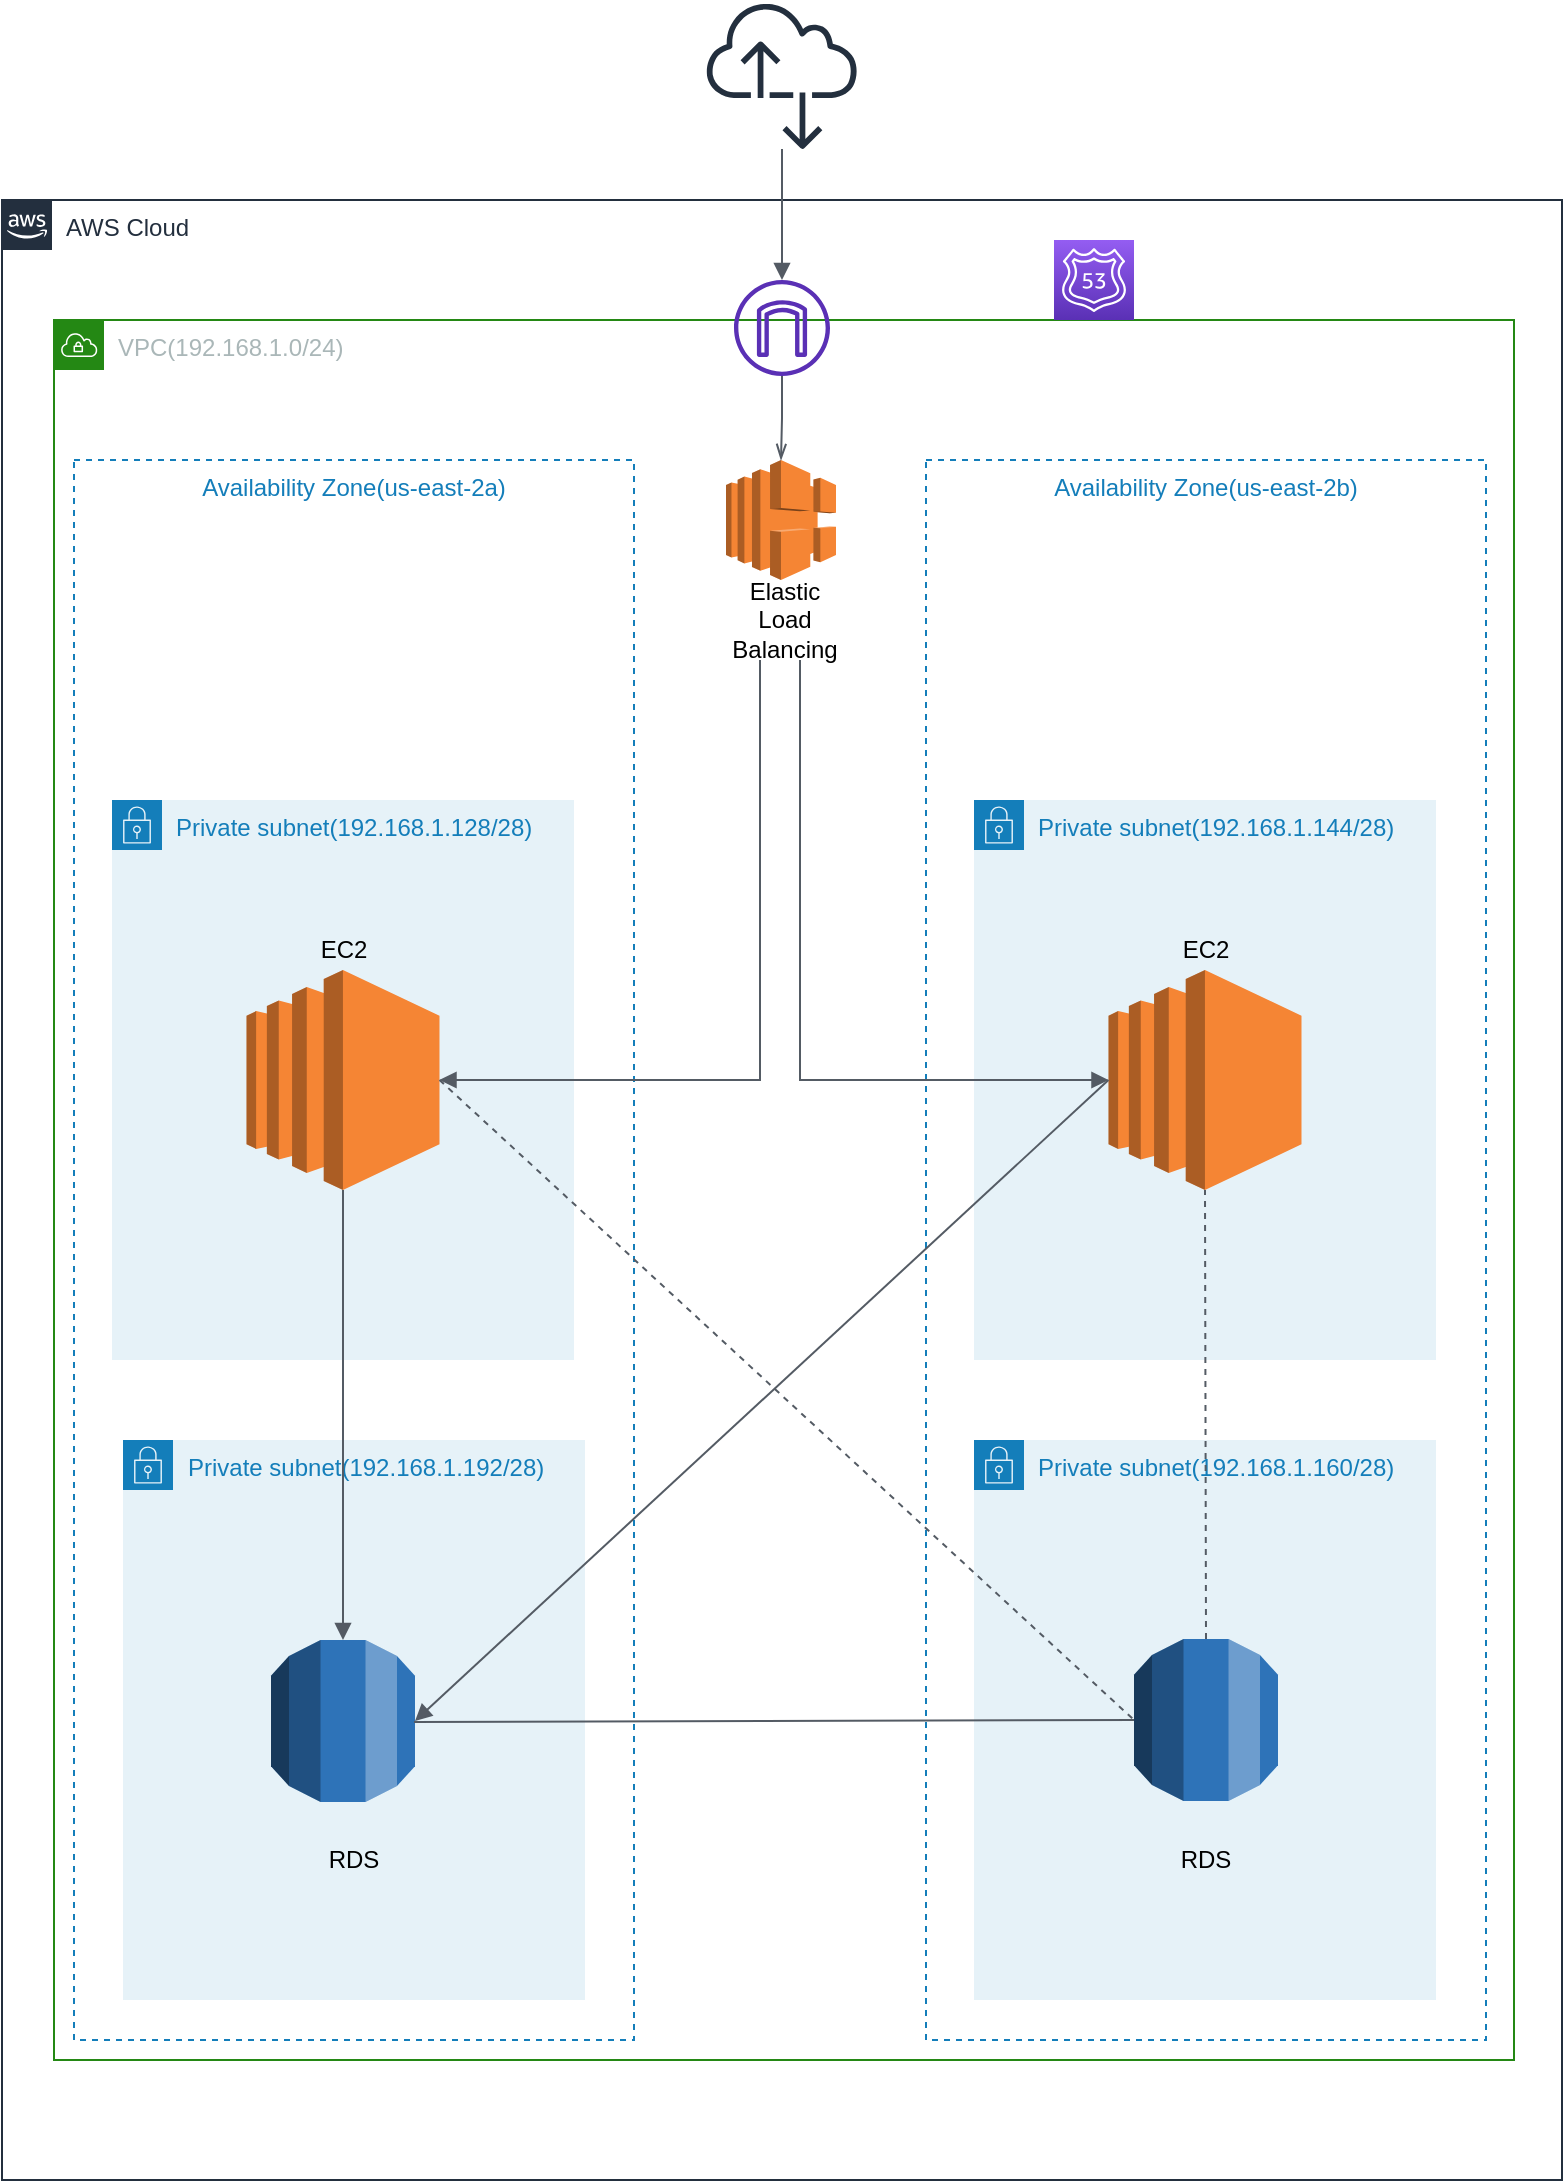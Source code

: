 <mxfile version="14.8.0" type="device"><diagram id="gbpqkwAbvUHnv_VLMrkn" name="Page-1"><mxGraphModel dx="2031" dy="1089" grid="1" gridSize="10" guides="1" tooltips="1" connect="1" arrows="1" fold="1" page="1" pageScale="1" pageWidth="827" pageHeight="1169" math="0" shadow="0"><root><mxCell id="0"/><mxCell id="1" parent="0"/><mxCell id="nkQ2sayBfMcudFu77epY-1" value="AWS Cloud" style="points=[[0,0],[0.25,0],[0.5,0],[0.75,0],[1,0],[1,0.25],[1,0.5],[1,0.75],[1,1],[0.75,1],[0.5,1],[0.25,1],[0,1],[0,0.75],[0,0.5],[0,0.25]];outlineConnect=0;gradientColor=none;html=1;whiteSpace=wrap;fontSize=12;fontStyle=0;shape=mxgraph.aws4.group;grIcon=mxgraph.aws4.group_aws_cloud_alt;strokeColor=#232F3E;fillColor=none;verticalAlign=top;align=left;spacingLeft=30;fontColor=#232F3E;dashed=0;" parent="1" vertex="1"><mxGeometry x="24" y="130" width="780" height="990" as="geometry"/></mxCell><mxCell id="nkQ2sayBfMcudFu77epY-2" value="VPC(192.168.1.0/24)" style="points=[[0,0],[0.25,0],[0.5,0],[0.75,0],[1,0],[1,0.25],[1,0.5],[1,0.75],[1,1],[0.75,1],[0.5,1],[0.25,1],[0,1],[0,0.75],[0,0.5],[0,0.25]];outlineConnect=0;gradientColor=none;html=1;whiteSpace=wrap;fontSize=12;fontStyle=0;shape=mxgraph.aws4.group;grIcon=mxgraph.aws4.group_vpc;strokeColor=#248814;fillColor=none;verticalAlign=top;align=left;spacingLeft=30;fontColor=#AAB7B8;dashed=0;" parent="1" vertex="1"><mxGeometry x="50" y="190" width="730" height="870" as="geometry"/></mxCell><mxCell id="nkQ2sayBfMcudFu77epY-4" value="Private subnet(192.168.1.192/28)" style="points=[[0,0],[0.25,0],[0.5,0],[0.75,0],[1,0],[1,0.25],[1,0.5],[1,0.75],[1,1],[0.75,1],[0.5,1],[0.25,1],[0,1],[0,0.75],[0,0.5],[0,0.25]];outlineConnect=0;gradientColor=none;html=1;whiteSpace=wrap;fontSize=12;fontStyle=0;shape=mxgraph.aws4.group;grIcon=mxgraph.aws4.group_security_group;grStroke=0;strokeColor=#147EBA;fillColor=#E6F2F8;verticalAlign=top;align=left;spacingLeft=30;fontColor=#147EBA;dashed=0;" parent="1" vertex="1"><mxGeometry x="84.5" y="750" width="231" height="280" as="geometry"/></mxCell><mxCell id="nkQ2sayBfMcudFu77epY-7" value="Private subnet(192.168.1.160/28)" style="points=[[0,0],[0.25,0],[0.5,0],[0.75,0],[1,0],[1,0.25],[1,0.5],[1,0.75],[1,1],[0.75,1],[0.5,1],[0.25,1],[0,1],[0,0.75],[0,0.5],[0,0.25]];outlineConnect=0;gradientColor=none;html=1;whiteSpace=wrap;fontSize=12;fontStyle=0;shape=mxgraph.aws4.group;grIcon=mxgraph.aws4.group_security_group;grStroke=0;strokeColor=#147EBA;fillColor=#E6F2F8;verticalAlign=top;align=left;spacingLeft=30;fontColor=#147EBA;dashed=0;" parent="1" vertex="1"><mxGeometry x="510" y="750" width="231" height="280" as="geometry"/></mxCell><mxCell id="nkQ2sayBfMcudFu77epY-12" value="" style="outlineConnect=0;fontColor=#232F3E;gradientColor=none;fillColor=#5A30B5;strokeColor=none;dashed=0;verticalLabelPosition=bottom;verticalAlign=top;align=center;html=1;fontSize=12;fontStyle=0;aspect=fixed;pointerEvents=1;shape=mxgraph.aws4.internet_gateway;" parent="1" vertex="1"><mxGeometry x="390" y="170" width="48" height="48" as="geometry"/></mxCell><mxCell id="nkQ2sayBfMcudFu77epY-14" value="" style="points=[[0,0,0],[0.25,0,0],[0.5,0,0],[0.75,0,0],[1,0,0],[0,1,0],[0.25,1,0],[0.5,1,0],[0.75,1,0],[1,1,0],[0,0.25,0],[0,0.5,0],[0,0.75,0],[1,0.25,0],[1,0.5,0],[1,0.75,0]];outlineConnect=0;fontColor=#232F3E;gradientColor=#945DF2;gradientDirection=north;fillColor=#5A30B5;strokeColor=#ffffff;dashed=0;verticalLabelPosition=bottom;verticalAlign=top;align=center;html=1;fontSize=12;fontStyle=0;aspect=fixed;shape=mxgraph.aws4.resourceIcon;resIcon=mxgraph.aws4.route_53;" parent="1" vertex="1"><mxGeometry x="550" y="150" width="40" height="40" as="geometry"/></mxCell><mxCell id="nkQ2sayBfMcudFu77epY-16" value="" style="outlineConnect=0;dashed=0;verticalLabelPosition=bottom;verticalAlign=top;align=center;html=1;shape=mxgraph.aws3.rds;fillColor=#2E73B8;gradientColor=none;" parent="1" vertex="1"><mxGeometry x="158.5" y="850" width="72" height="81" as="geometry"/></mxCell><mxCell id="nkQ2sayBfMcudFu77epY-32" value="Availability Zone(us-east-2a)" style="fillColor=none;strokeColor=#147EBA;dashed=1;verticalAlign=top;fontStyle=0;fontColor=#147EBA;" parent="1" vertex="1"><mxGeometry x="60" y="260" width="280" height="790" as="geometry"/></mxCell><mxCell id="nkQ2sayBfMcudFu77epY-29" value="&lt;font style=&quot;vertical-align: inherit&quot;&gt;&lt;font style=&quot;vertical-align: inherit&quot;&gt;RDS&lt;/font&gt;&lt;/font&gt;" style="text;html=1;strokeColor=none;fillColor=none;align=center;verticalAlign=middle;whiteSpace=wrap;rounded=0;" parent="1" vertex="1"><mxGeometry x="180" y="950" width="40" height="20" as="geometry"/></mxCell><mxCell id="nkQ2sayBfMcudFu77epY-33" value="Availability Zone(us-east-2b)" style="fillColor=none;strokeColor=#147EBA;dashed=1;verticalAlign=top;fontStyle=0;fontColor=#147EBA;" parent="1" vertex="1"><mxGeometry x="486" y="260" width="280" height="790" as="geometry"/></mxCell><mxCell id="Ex82j8-Jb8kKwP7UzmPi-4" value="Private subnet(192.168.1.128/28)" style="points=[[0,0],[0.25,0],[0.5,0],[0.75,0],[1,0],[1,0.25],[1,0.5],[1,0.75],[1,1],[0.75,1],[0.5,1],[0.25,1],[0,1],[0,0.75],[0,0.5],[0,0.25]];outlineConnect=0;gradientColor=none;html=1;whiteSpace=wrap;fontSize=12;fontStyle=0;shape=mxgraph.aws4.group;grIcon=mxgraph.aws4.group_security_group;grStroke=0;strokeColor=#147EBA;fillColor=#E6F2F8;verticalAlign=top;align=left;spacingLeft=30;fontColor=#147EBA;dashed=0;" vertex="1" parent="1"><mxGeometry x="79" y="430" width="231" height="280" as="geometry"/></mxCell><mxCell id="nkQ2sayBfMcudFu77epY-28" value="&lt;font style=&quot;vertical-align: inherit&quot;&gt;&lt;font style=&quot;vertical-align: inherit&quot;&gt;EC2&lt;br&gt;&lt;/font&gt;&lt;/font&gt;" style="text;html=1;strokeColor=none;fillColor=none;align=center;verticalAlign=middle;whiteSpace=wrap;rounded=0;" parent="1" vertex="1"><mxGeometry x="174.5" y="495" width="40" height="20" as="geometry"/></mxCell><mxCell id="Ex82j8-Jb8kKwP7UzmPi-3" value="Private subnet(192.168.1.144/28)" style="points=[[0,0],[0.25,0],[0.5,0],[0.75,0],[1,0],[1,0.25],[1,0.5],[1,0.75],[1,1],[0.75,1],[0.5,1],[0.25,1],[0,1],[0,0.75],[0,0.5],[0,0.25]];outlineConnect=0;gradientColor=none;html=1;whiteSpace=wrap;fontSize=12;fontStyle=0;shape=mxgraph.aws4.group;grIcon=mxgraph.aws4.group_security_group;grStroke=0;strokeColor=#147EBA;fillColor=#E6F2F8;verticalAlign=top;align=left;spacingLeft=30;fontColor=#147EBA;dashed=0;" vertex="1" parent="1"><mxGeometry x="510" y="430" width="231" height="280" as="geometry"/></mxCell><mxCell id="nkQ2sayBfMcudFu77epY-15" value="" style="outlineConnect=0;dashed=0;verticalLabelPosition=bottom;verticalAlign=top;align=center;html=1;shape=mxgraph.aws3.ec2;fillColor=#F58534;gradientColor=none;" parent="1" vertex="1"><mxGeometry x="146.25" y="515" width="96.5" height="110" as="geometry"/></mxCell><mxCell id="Ex82j8-Jb8kKwP7UzmPi-6" value="" style="outlineConnect=0;dashed=0;verticalLabelPosition=bottom;verticalAlign=top;align=center;html=1;shape=mxgraph.aws3.ec2;fillColor=#F58534;gradientColor=none;" vertex="1" parent="1"><mxGeometry x="577.25" y="515" width="96.5" height="110" as="geometry"/></mxCell><mxCell id="Ex82j8-Jb8kKwP7UzmPi-7" value="&lt;font style=&quot;vertical-align: inherit&quot;&gt;&lt;font style=&quot;vertical-align: inherit&quot;&gt;EC2&lt;br&gt;&lt;/font&gt;&lt;/font&gt;" style="text;html=1;strokeColor=none;fillColor=none;align=center;verticalAlign=middle;whiteSpace=wrap;rounded=0;" vertex="1" parent="1"><mxGeometry x="606" y="495" width="40" height="20" as="geometry"/></mxCell><mxCell id="Ex82j8-Jb8kKwP7UzmPi-8" value="&lt;font style=&quot;vertical-align: inherit&quot;&gt;&lt;font style=&quot;vertical-align: inherit&quot;&gt;RDS&lt;/font&gt;&lt;/font&gt;" style="text;html=1;strokeColor=none;fillColor=none;align=center;verticalAlign=middle;whiteSpace=wrap;rounded=0;" vertex="1" parent="1"><mxGeometry x="605.5" y="950" width="40" height="20" as="geometry"/></mxCell><mxCell id="Ex82j8-Jb8kKwP7UzmPi-9" value="" style="outlineConnect=0;dashed=0;verticalLabelPosition=bottom;verticalAlign=top;align=center;html=1;shape=mxgraph.aws3.rds;fillColor=#2E73B8;gradientColor=none;" vertex="1" parent="1"><mxGeometry x="590" y="849.5" width="72" height="81" as="geometry"/></mxCell><mxCell id="Ex82j8-Jb8kKwP7UzmPi-10" value="" style="outlineConnect=0;dashed=0;verticalLabelPosition=bottom;verticalAlign=top;align=center;html=1;shape=mxgraph.aws3.elastic_load_balancing;fillColor=#F58534;gradientColor=none;" vertex="1" parent="1"><mxGeometry x="386" y="260" width="55" height="60" as="geometry"/></mxCell><mxCell id="Ex82j8-Jb8kKwP7UzmPi-11" value="" style="edgeStyle=orthogonalEdgeStyle;html=1;endArrow=openThin;elbow=vertical;startArrow=none;endFill=0;strokeColor=#545B64;rounded=0;entryX=0.5;entryY=0;entryDx=0;entryDy=0;entryPerimeter=0;" edge="1" parent="1" source="nkQ2sayBfMcudFu77epY-12" target="Ex82j8-Jb8kKwP7UzmPi-10"><mxGeometry width="100" relative="1" as="geometry"><mxPoint x="290" y="230" as="sourcePoint"/><mxPoint x="390" y="230" as="targetPoint"/></mxGeometry></mxCell><mxCell id="Ex82j8-Jb8kKwP7UzmPi-12" value="" style="edgeStyle=orthogonalEdgeStyle;html=1;endArrow=none;elbow=vertical;startArrow=block;startFill=1;strokeColor=#545B64;rounded=0;exitX=1;exitY=0.5;exitDx=0;exitDy=0;exitPerimeter=0;" edge="1" parent="1" source="nkQ2sayBfMcudFu77epY-15"><mxGeometry width="100" relative="1" as="geometry"><mxPoint x="250" y="570" as="sourcePoint"/><mxPoint x="403" y="360" as="targetPoint"/><Array as="points"><mxPoint x="403" y="570"/></Array></mxGeometry></mxCell><mxCell id="Ex82j8-Jb8kKwP7UzmPi-13" value="" style="edgeStyle=orthogonalEdgeStyle;html=1;endArrow=none;elbow=vertical;startArrow=block;startFill=1;strokeColor=#545B64;rounded=0;exitX=0;exitY=0.5;exitDx=0;exitDy=0;exitPerimeter=0;" edge="1" parent="1" source="Ex82j8-Jb8kKwP7UzmPi-6" target="Ex82j8-Jb8kKwP7UzmPi-19"><mxGeometry width="100" relative="1" as="geometry"><mxPoint x="570.25" y="570.029" as="sourcePoint"/><mxPoint x="423" y="360" as="targetPoint"/><Array as="points"><mxPoint x="423" y="570"/></Array></mxGeometry></mxCell><mxCell id="Ex82j8-Jb8kKwP7UzmPi-14" value="" style="html=1;endArrow=none;elbow=vertical;startArrow=block;startFill=1;strokeColor=#545B64;rounded=0;entryX=0;entryY=0.5;entryDx=0;entryDy=0;entryPerimeter=0;exitX=1;exitY=0.5;exitDx=0;exitDy=0;exitPerimeter=0;" edge="1" parent="1" source="nkQ2sayBfMcudFu77epY-16" target="Ex82j8-Jb8kKwP7UzmPi-6"><mxGeometry width="100" relative="1" as="geometry"><mxPoint x="260" y="720" as="sourcePoint"/><mxPoint x="360" y="720" as="targetPoint"/></mxGeometry></mxCell><mxCell id="Ex82j8-Jb8kKwP7UzmPi-15" value="" style="html=1;endArrow=none;elbow=vertical;startArrow=block;startFill=1;strokeColor=#545B64;rounded=0;exitX=0.5;exitY=0;exitDx=0;exitDy=0;exitPerimeter=0;" edge="1" parent="1" source="nkQ2sayBfMcudFu77epY-16" target="nkQ2sayBfMcudFu77epY-15"><mxGeometry width="100" relative="1" as="geometry"><mxPoint x="260" y="650" as="sourcePoint"/><mxPoint x="360" y="650" as="targetPoint"/></mxGeometry></mxCell><mxCell id="Ex82j8-Jb8kKwP7UzmPi-16" value="" style="endArrow=none;dashed=1;html=1;exitX=1;exitY=0.5;exitDx=0;exitDy=0;exitPerimeter=0;entryX=0;entryY=0.5;entryDx=0;entryDy=0;entryPerimeter=0;strokeColor=#545B64;" edge="1" parent="1" source="nkQ2sayBfMcudFu77epY-15" target="Ex82j8-Jb8kKwP7UzmPi-9"><mxGeometry width="50" height="50" relative="1" as="geometry"><mxPoint x="220" y="570" as="sourcePoint"/><mxPoint x="270" y="520" as="targetPoint"/></mxGeometry></mxCell><mxCell id="Ex82j8-Jb8kKwP7UzmPi-17" value="" style="endArrow=none;dashed=1;html=1;entryX=0.5;entryY=1;entryDx=0;entryDy=0;entryPerimeter=0;exitX=0.5;exitY=0;exitDx=0;exitDy=0;exitPerimeter=0;strokeColor=#545B64;" edge="1" parent="1" source="Ex82j8-Jb8kKwP7UzmPi-9" target="Ex82j8-Jb8kKwP7UzmPi-6"><mxGeometry width="50" height="50" relative="1" as="geometry"><mxPoint x="220" y="570" as="sourcePoint"/><mxPoint x="270" y="520" as="targetPoint"/></mxGeometry></mxCell><mxCell id="Ex82j8-Jb8kKwP7UzmPi-18" value="" style="endArrow=none;html=1;entryX=0;entryY=0.5;entryDx=0;entryDy=0;entryPerimeter=0;strokeColor=#545B64;" edge="1" parent="1" target="Ex82j8-Jb8kKwP7UzmPi-9"><mxGeometry width="50" height="50" relative="1" as="geometry"><mxPoint x="230" y="891" as="sourcePoint"/><mxPoint x="270" y="720" as="targetPoint"/></mxGeometry></mxCell><mxCell id="Ex82j8-Jb8kKwP7UzmPi-19" value="Elastic Load Balancing" style="text;html=1;strokeColor=none;fillColor=none;align=center;verticalAlign=middle;whiteSpace=wrap;rounded=0;" vertex="1" parent="1"><mxGeometry x="386.75" y="320" width="56.5" height="40" as="geometry"/></mxCell><mxCell id="Ex82j8-Jb8kKwP7UzmPi-21" value="" style="outlineConnect=0;fontColor=#232F3E;gradientColor=none;fillColor=#232F3E;strokeColor=none;dashed=0;verticalLabelPosition=bottom;verticalAlign=top;align=center;html=1;fontSize=12;fontStyle=0;aspect=fixed;pointerEvents=1;shape=mxgraph.aws4.internet_alt2;" vertex="1" parent="1"><mxGeometry x="376" y="30" width="76" height="76" as="geometry"/></mxCell><mxCell id="Ex82j8-Jb8kKwP7UzmPi-22" value="" style="html=1;endArrow=block;elbow=vertical;startArrow=none;endFill=1;strokeColor=#545B64;rounded=0;" edge="1" parent="1" source="Ex82j8-Jb8kKwP7UzmPi-21" target="nkQ2sayBfMcudFu77epY-12"><mxGeometry width="100" relative="1" as="geometry"><mxPoint x="370" y="190" as="sourcePoint"/><mxPoint x="470" y="190" as="targetPoint"/></mxGeometry></mxCell><mxCell id="Ex82j8-Jb8kKwP7UzmPi-23" value="" style="shape=image;html=1;verticalAlign=top;verticalLabelPosition=bottom;labelBackgroundColor=#ffffff;imageAspect=0;aspect=fixed;image=https://cdn4.iconfinder.com/data/icons/ionicons/512/icon-social-wordpress-outline-128.png" vertex="1" parent="1"><mxGeometry x="194.75" y="546" width="48" height="48" as="geometry"/></mxCell><mxCell id="Ex82j8-Jb8kKwP7UzmPi-24" value="" style="shape=image;html=1;verticalAlign=top;verticalLabelPosition=bottom;labelBackgroundColor=#ffffff;imageAspect=0;aspect=fixed;image=https://cdn4.iconfinder.com/data/icons/ionicons/512/icon-social-wordpress-outline-128.png" vertex="1" parent="1"><mxGeometry x="625.75" y="546" width="48" height="48" as="geometry"/></mxCell></root></mxGraphModel></diagram></mxfile>